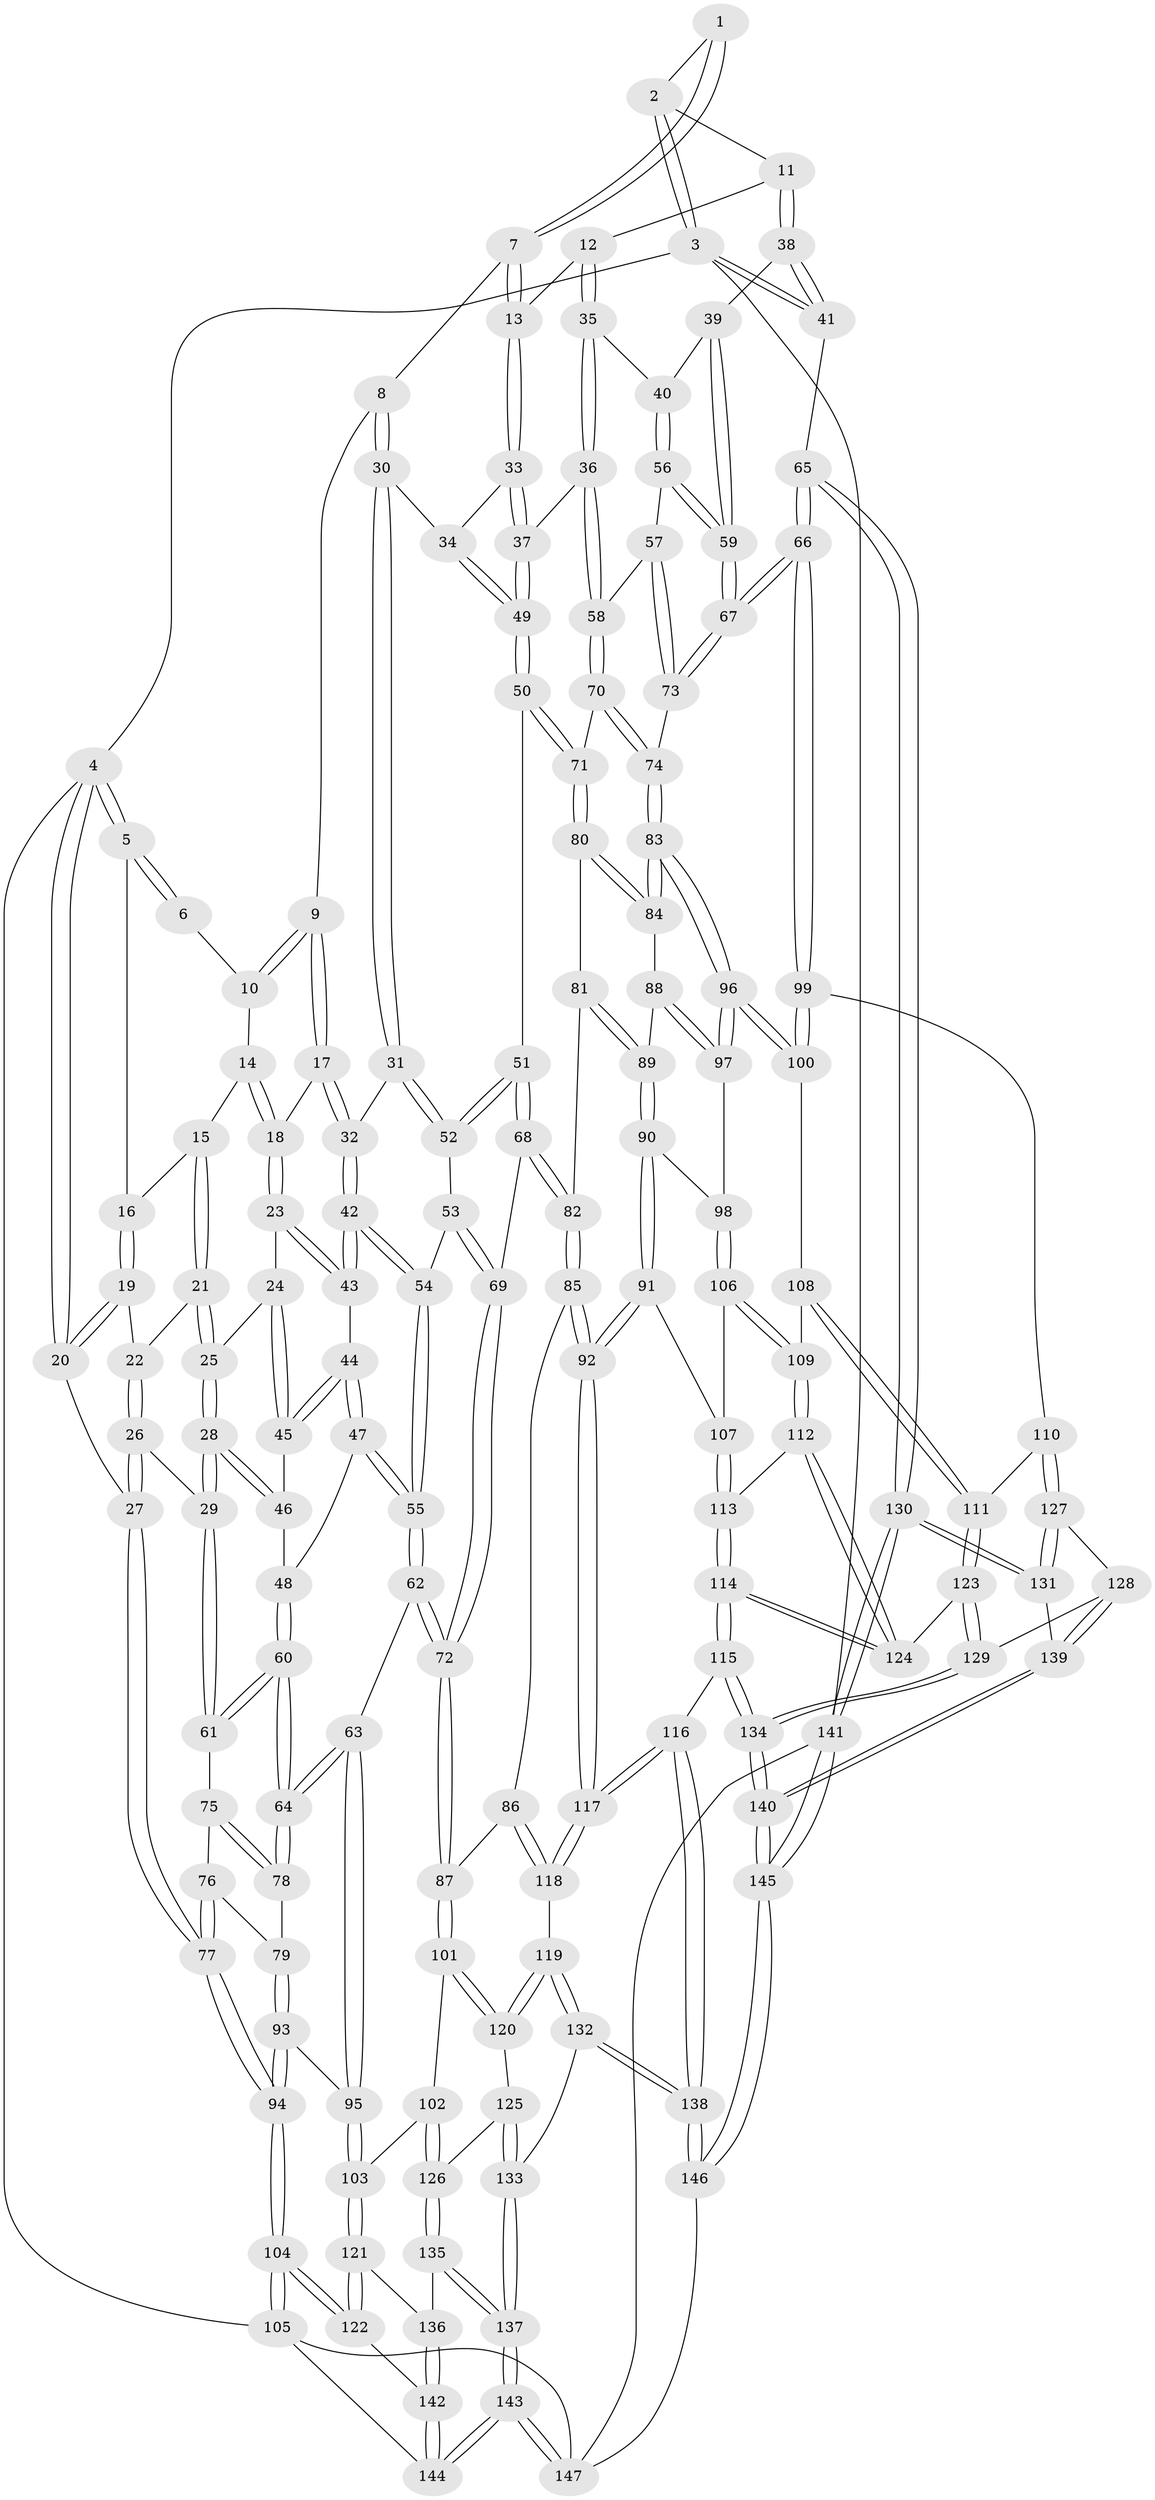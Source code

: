 // Generated by graph-tools (version 1.1) at 2025/00/03/09/25 05:00:24]
// undirected, 147 vertices, 364 edges
graph export_dot {
graph [start="1"]
  node [color=gray90,style=filled];
  1 [pos="+0.6270159426372228+0"];
  2 [pos="+0.8428472847350532+0"];
  3 [pos="+1+0"];
  4 [pos="+0+0"];
  5 [pos="+0+0"];
  6 [pos="+0.28334530514533013+0"];
  7 [pos="+0.6240166642767608+0"];
  8 [pos="+0.5506676416131843+0.09737881112986164"];
  9 [pos="+0.3875286757625696+0.09376921957989275"];
  10 [pos="+0.29122431634846335+0"];
  11 [pos="+0.8933627313242547+0.11723118138782605"];
  12 [pos="+0.8877861420669981+0.11969212616786494"];
  13 [pos="+0.7531243724046857+0.1236667611408514"];
  14 [pos="+0.2318207405641634+0.08801641267987861"];
  15 [pos="+0.1125105643738414+0.118345331959102"];
  16 [pos="+0.09731199052971021+0.09589720806678802"];
  17 [pos="+0.3583922149408939+0.16307501445822728"];
  18 [pos="+0.2638302504959374+0.1621663050657491"];
  19 [pos="+0+0.16472017723212323"];
  20 [pos="+0+0.1718330284555826"];
  21 [pos="+0.11303279908172523+0.13879429309903385"];
  22 [pos="+0.04766835155409308+0.173221525272783"];
  23 [pos="+0.24795871737521122+0.18265344828403607"];
  24 [pos="+0.17611785323609988+0.21161341590896346"];
  25 [pos="+0.14519920930926133+0.21564237994306604"];
  26 [pos="+0.041609360731809764+0.3141844963665025"];
  27 [pos="+0+0.34110184912949465"];
  28 [pos="+0.09969101609322494+0.2978275698496147"];
  29 [pos="+0.08261008449034121+0.3159803358322215"];
  30 [pos="+0.5589266372341539+0.2122739003653017"];
  31 [pos="+0.490849443112465+0.2446811609768608"];
  32 [pos="+0.3960855336897128+0.236228474765434"];
  33 [pos="+0.7187024156685331+0.19835723635607647"];
  34 [pos="+0.5744359046248473+0.22253721890544925"];
  35 [pos="+0.8612182023062004+0.17914909175254828"];
  36 [pos="+0.7958717414808502+0.3091083741555724"];
  37 [pos="+0.7770177813851965+0.29733044622384663"];
  38 [pos="+1+0.1916269663753535"];
  39 [pos="+0.9226167714228165+0.2973088134879095"];
  40 [pos="+0.9014688815556953+0.3082614487161079"];
  41 [pos="+1+0.1981410823618803"];
  42 [pos="+0.3440695373060774+0.30853557363741246"];
  43 [pos="+0.28209697509816123+0.2911834269061469"];
  44 [pos="+0.27886153259716195+0.292292626718204"];
  45 [pos="+0.23751366617642164+0.2859496213094133"];
  46 [pos="+0.20020762035764927+0.300859004460428"];
  47 [pos="+0.23346525849248054+0.3480379010931622"];
  48 [pos="+0.22888118969767104+0.3484593466950986"];
  49 [pos="+0.6199061333997326+0.3319137270284698"];
  50 [pos="+0.6196998329648529+0.33337709044589564"];
  51 [pos="+0.5318217036632548+0.4101460757359416"];
  52 [pos="+0.4815612424271909+0.33524459436413057"];
  53 [pos="+0.4371792739912427+0.358770542404877"];
  54 [pos="+0.348020917316558+0.33202117630543543"];
  55 [pos="+0.3197257091671911+0.464552588647232"];
  56 [pos="+0.8820369178233257+0.3194144414838789"];
  57 [pos="+0.8292306725530931+0.33076296746084055"];
  58 [pos="+0.8052880285906197+0.3232497835820974"];
  59 [pos="+1+0.49823328126876465"];
  60 [pos="+0.1435797967917773+0.38751636514580057"];
  61 [pos="+0.11707773482919391+0.3647895234853264"];
  62 [pos="+0.3194050219846573+0.4840667208758086"];
  63 [pos="+0.20967375729557922+0.48074851522652134"];
  64 [pos="+0.1845229176634819+0.46089951072899665"];
  65 [pos="+1+0.5735936124718368"];
  66 [pos="+1+0.5685421586603787"];
  67 [pos="+1+0.5558437417402468"];
  68 [pos="+0.5247233869146448+0.43758402307066496"];
  69 [pos="+0.44033595565883055+0.444772702649266"];
  70 [pos="+0.7460276889530496+0.41920396260772713"];
  71 [pos="+0.6732796368627979+0.4193380819825095"];
  72 [pos="+0.3333140054603747+0.4975895158318894"];
  73 [pos="+0.9004031713790543+0.4931994790792867"];
  74 [pos="+0.7842777994542712+0.5103009917124426"];
  75 [pos="+0.07739852967514935+0.4377025291286635"];
  76 [pos="+0.04878796822474577+0.459373907462369"];
  77 [pos="+0+0.4502624250065038"];
  78 [pos="+0.09437205434498583+0.49291336912639433"];
  79 [pos="+0.08730427976074974+0.4979520875371513"];
  80 [pos="+0.655150357655178+0.4487782975542811"];
  81 [pos="+0.6026514282358095+0.47348769113105843"];
  82 [pos="+0.5334838684436444+0.45169378952162426"];
  83 [pos="+0.7560043026577938+0.5502191318181169"];
  84 [pos="+0.6884166910766222+0.522121640109451"];
  85 [pos="+0.5105221145498042+0.5891667355451943"];
  86 [pos="+0.35675217394471437+0.5672369186131729"];
  87 [pos="+0.3549514979909096+0.5663499865849911"];
  88 [pos="+0.6460564539354794+0.5383467729213043"];
  89 [pos="+0.615968384069139+0.5390438063973276"];
  90 [pos="+0.6136457675356067+0.5423299671177008"];
  91 [pos="+0.5502818966848666+0.6071914949593018"];
  92 [pos="+0.5312803982577599+0.6074326867939405"];
  93 [pos="+0.05636850290282771+0.5527354720344637"];
  94 [pos="+0+0.4957615224210243"];
  95 [pos="+0.12824319679123372+0.6247338803700966"];
  96 [pos="+0.7542652059720413+0.5721161472942784"];
  97 [pos="+0.6755434666173479+0.6078945157480534"];
  98 [pos="+0.6721019447316933+0.6106429345867863"];
  99 [pos="+0.8628166551868288+0.6796998412285209"];
  100 [pos="+0.762230163112703+0.5883775064581168"];
  101 [pos="+0.29044852645304714+0.6512390790155909"];
  102 [pos="+0.22872414614203415+0.6714725858061751"];
  103 [pos="+0.1366769474800637+0.6766896661785983"];
  104 [pos="+0+0.7516471622726053"];
  105 [pos="+0+0.8821349634964492"];
  106 [pos="+0.6616311049781477+0.6220772251634399"];
  107 [pos="+0.5748686940923398+0.6202852534099056"];
  108 [pos="+0.7309232958014901+0.6560872082897214"];
  109 [pos="+0.6787185723998185+0.6828197257940742"];
  110 [pos="+0.859966902038197+0.6849370191408932"];
  111 [pos="+0.7673710713584614+0.720882861807991"];
  112 [pos="+0.6773661061467233+0.6882589332563647"];
  113 [pos="+0.6026926568753782+0.6717283729190997"];
  114 [pos="+0.6025775145417736+0.7793717070717224"];
  115 [pos="+0.5857265275905881+0.8139041069186522"];
  116 [pos="+0.569463845468139+0.813450313127021"];
  117 [pos="+0.4970802218946594+0.7414870664036041"];
  118 [pos="+0.4436016265632384+0.74159656934688"];
  119 [pos="+0.41436680778743423+0.7591679550354038"];
  120 [pos="+0.33383352924267384+0.7380426833844328"];
  121 [pos="+0.1108354061335529+0.7127155519092945"];
  122 [pos="+0+0.7542489240849825"];
  123 [pos="+0.743948225449802+0.740917620646271"];
  124 [pos="+0.6782523735713165+0.6977633393532667"];
  125 [pos="+0.3330869472764109+0.7392664070218316"];
  126 [pos="+0.2620167903633558+0.7789594470960456"];
  127 [pos="+0.8624685548149903+0.7429718172189135"];
  128 [pos="+0.7698234718923842+0.8065904919784717"];
  129 [pos="+0.7378489132279171+0.7752447362814814"];
  130 [pos="+1+0.9332826251384274"];
  131 [pos="+0.8891490699507789+0.8299404920408753"];
  132 [pos="+0.3849934056173744+0.8622741104020444"];
  133 [pos="+0.3083995367500413+0.8664136429794226"];
  134 [pos="+0.6208522289343319+0.835713702138369"];
  135 [pos="+0.2440984440993586+0.833491979585256"];
  136 [pos="+0.14983336432327674+0.8084984461091648"];
  137 [pos="+0.2890183625944849+0.8744110810707585"];
  138 [pos="+0.4644267221229709+0.9265507062710909"];
  139 [pos="+0.8061784678436792+0.8885009469356916"];
  140 [pos="+0.7413459186646396+1"];
  141 [pos="+1+1"];
  142 [pos="+0.10947481058701161+0.90718550106182"];
  143 [pos="+0.21349985616416076+1"];
  144 [pos="+0.1142090645458452+0.969609637011527"];
  145 [pos="+0.7566385798618654+1"];
  146 [pos="+0.4661160688131262+1"];
  147 [pos="+0.23017279061822055+1"];
  1 -- 2;
  1 -- 7;
  1 -- 7;
  2 -- 3;
  2 -- 3;
  2 -- 11;
  3 -- 4;
  3 -- 41;
  3 -- 41;
  3 -- 141;
  4 -- 5;
  4 -- 5;
  4 -- 20;
  4 -- 20;
  4 -- 105;
  5 -- 6;
  5 -- 6;
  5 -- 16;
  6 -- 10;
  7 -- 8;
  7 -- 13;
  7 -- 13;
  8 -- 9;
  8 -- 30;
  8 -- 30;
  9 -- 10;
  9 -- 10;
  9 -- 17;
  9 -- 17;
  10 -- 14;
  11 -- 12;
  11 -- 38;
  11 -- 38;
  12 -- 13;
  12 -- 35;
  12 -- 35;
  13 -- 33;
  13 -- 33;
  14 -- 15;
  14 -- 18;
  14 -- 18;
  15 -- 16;
  15 -- 21;
  15 -- 21;
  16 -- 19;
  16 -- 19;
  17 -- 18;
  17 -- 32;
  17 -- 32;
  18 -- 23;
  18 -- 23;
  19 -- 20;
  19 -- 20;
  19 -- 22;
  20 -- 27;
  21 -- 22;
  21 -- 25;
  21 -- 25;
  22 -- 26;
  22 -- 26;
  23 -- 24;
  23 -- 43;
  23 -- 43;
  24 -- 25;
  24 -- 45;
  24 -- 45;
  25 -- 28;
  25 -- 28;
  26 -- 27;
  26 -- 27;
  26 -- 29;
  27 -- 77;
  27 -- 77;
  28 -- 29;
  28 -- 29;
  28 -- 46;
  28 -- 46;
  29 -- 61;
  29 -- 61;
  30 -- 31;
  30 -- 31;
  30 -- 34;
  31 -- 32;
  31 -- 52;
  31 -- 52;
  32 -- 42;
  32 -- 42;
  33 -- 34;
  33 -- 37;
  33 -- 37;
  34 -- 49;
  34 -- 49;
  35 -- 36;
  35 -- 36;
  35 -- 40;
  36 -- 37;
  36 -- 58;
  36 -- 58;
  37 -- 49;
  37 -- 49;
  38 -- 39;
  38 -- 41;
  38 -- 41;
  39 -- 40;
  39 -- 59;
  39 -- 59;
  40 -- 56;
  40 -- 56;
  41 -- 65;
  42 -- 43;
  42 -- 43;
  42 -- 54;
  42 -- 54;
  43 -- 44;
  44 -- 45;
  44 -- 45;
  44 -- 47;
  44 -- 47;
  45 -- 46;
  46 -- 48;
  47 -- 48;
  47 -- 55;
  47 -- 55;
  48 -- 60;
  48 -- 60;
  49 -- 50;
  49 -- 50;
  50 -- 51;
  50 -- 71;
  50 -- 71;
  51 -- 52;
  51 -- 52;
  51 -- 68;
  51 -- 68;
  52 -- 53;
  53 -- 54;
  53 -- 69;
  53 -- 69;
  54 -- 55;
  54 -- 55;
  55 -- 62;
  55 -- 62;
  56 -- 57;
  56 -- 59;
  56 -- 59;
  57 -- 58;
  57 -- 73;
  57 -- 73;
  58 -- 70;
  58 -- 70;
  59 -- 67;
  59 -- 67;
  60 -- 61;
  60 -- 61;
  60 -- 64;
  60 -- 64;
  61 -- 75;
  62 -- 63;
  62 -- 72;
  62 -- 72;
  63 -- 64;
  63 -- 64;
  63 -- 95;
  63 -- 95;
  64 -- 78;
  64 -- 78;
  65 -- 66;
  65 -- 66;
  65 -- 130;
  65 -- 130;
  66 -- 67;
  66 -- 67;
  66 -- 99;
  66 -- 99;
  67 -- 73;
  67 -- 73;
  68 -- 69;
  68 -- 82;
  68 -- 82;
  69 -- 72;
  69 -- 72;
  70 -- 71;
  70 -- 74;
  70 -- 74;
  71 -- 80;
  71 -- 80;
  72 -- 87;
  72 -- 87;
  73 -- 74;
  74 -- 83;
  74 -- 83;
  75 -- 76;
  75 -- 78;
  75 -- 78;
  76 -- 77;
  76 -- 77;
  76 -- 79;
  77 -- 94;
  77 -- 94;
  78 -- 79;
  79 -- 93;
  79 -- 93;
  80 -- 81;
  80 -- 84;
  80 -- 84;
  81 -- 82;
  81 -- 89;
  81 -- 89;
  82 -- 85;
  82 -- 85;
  83 -- 84;
  83 -- 84;
  83 -- 96;
  83 -- 96;
  84 -- 88;
  85 -- 86;
  85 -- 92;
  85 -- 92;
  86 -- 87;
  86 -- 118;
  86 -- 118;
  87 -- 101;
  87 -- 101;
  88 -- 89;
  88 -- 97;
  88 -- 97;
  89 -- 90;
  89 -- 90;
  90 -- 91;
  90 -- 91;
  90 -- 98;
  91 -- 92;
  91 -- 92;
  91 -- 107;
  92 -- 117;
  92 -- 117;
  93 -- 94;
  93 -- 94;
  93 -- 95;
  94 -- 104;
  94 -- 104;
  95 -- 103;
  95 -- 103;
  96 -- 97;
  96 -- 97;
  96 -- 100;
  96 -- 100;
  97 -- 98;
  98 -- 106;
  98 -- 106;
  99 -- 100;
  99 -- 100;
  99 -- 110;
  100 -- 108;
  101 -- 102;
  101 -- 120;
  101 -- 120;
  102 -- 103;
  102 -- 126;
  102 -- 126;
  103 -- 121;
  103 -- 121;
  104 -- 105;
  104 -- 105;
  104 -- 122;
  104 -- 122;
  105 -- 144;
  105 -- 147;
  106 -- 107;
  106 -- 109;
  106 -- 109;
  107 -- 113;
  107 -- 113;
  108 -- 109;
  108 -- 111;
  108 -- 111;
  109 -- 112;
  109 -- 112;
  110 -- 111;
  110 -- 127;
  110 -- 127;
  111 -- 123;
  111 -- 123;
  112 -- 113;
  112 -- 124;
  112 -- 124;
  113 -- 114;
  113 -- 114;
  114 -- 115;
  114 -- 115;
  114 -- 124;
  114 -- 124;
  115 -- 116;
  115 -- 134;
  115 -- 134;
  116 -- 117;
  116 -- 117;
  116 -- 138;
  116 -- 138;
  117 -- 118;
  117 -- 118;
  118 -- 119;
  119 -- 120;
  119 -- 120;
  119 -- 132;
  119 -- 132;
  120 -- 125;
  121 -- 122;
  121 -- 122;
  121 -- 136;
  122 -- 142;
  123 -- 124;
  123 -- 129;
  123 -- 129;
  125 -- 126;
  125 -- 133;
  125 -- 133;
  126 -- 135;
  126 -- 135;
  127 -- 128;
  127 -- 131;
  127 -- 131;
  128 -- 129;
  128 -- 139;
  128 -- 139;
  129 -- 134;
  129 -- 134;
  130 -- 131;
  130 -- 131;
  130 -- 141;
  130 -- 141;
  131 -- 139;
  132 -- 133;
  132 -- 138;
  132 -- 138;
  133 -- 137;
  133 -- 137;
  134 -- 140;
  134 -- 140;
  135 -- 136;
  135 -- 137;
  135 -- 137;
  136 -- 142;
  136 -- 142;
  137 -- 143;
  137 -- 143;
  138 -- 146;
  138 -- 146;
  139 -- 140;
  139 -- 140;
  140 -- 145;
  140 -- 145;
  141 -- 145;
  141 -- 145;
  141 -- 147;
  142 -- 144;
  142 -- 144;
  143 -- 144;
  143 -- 144;
  143 -- 147;
  143 -- 147;
  145 -- 146;
  145 -- 146;
  146 -- 147;
}

